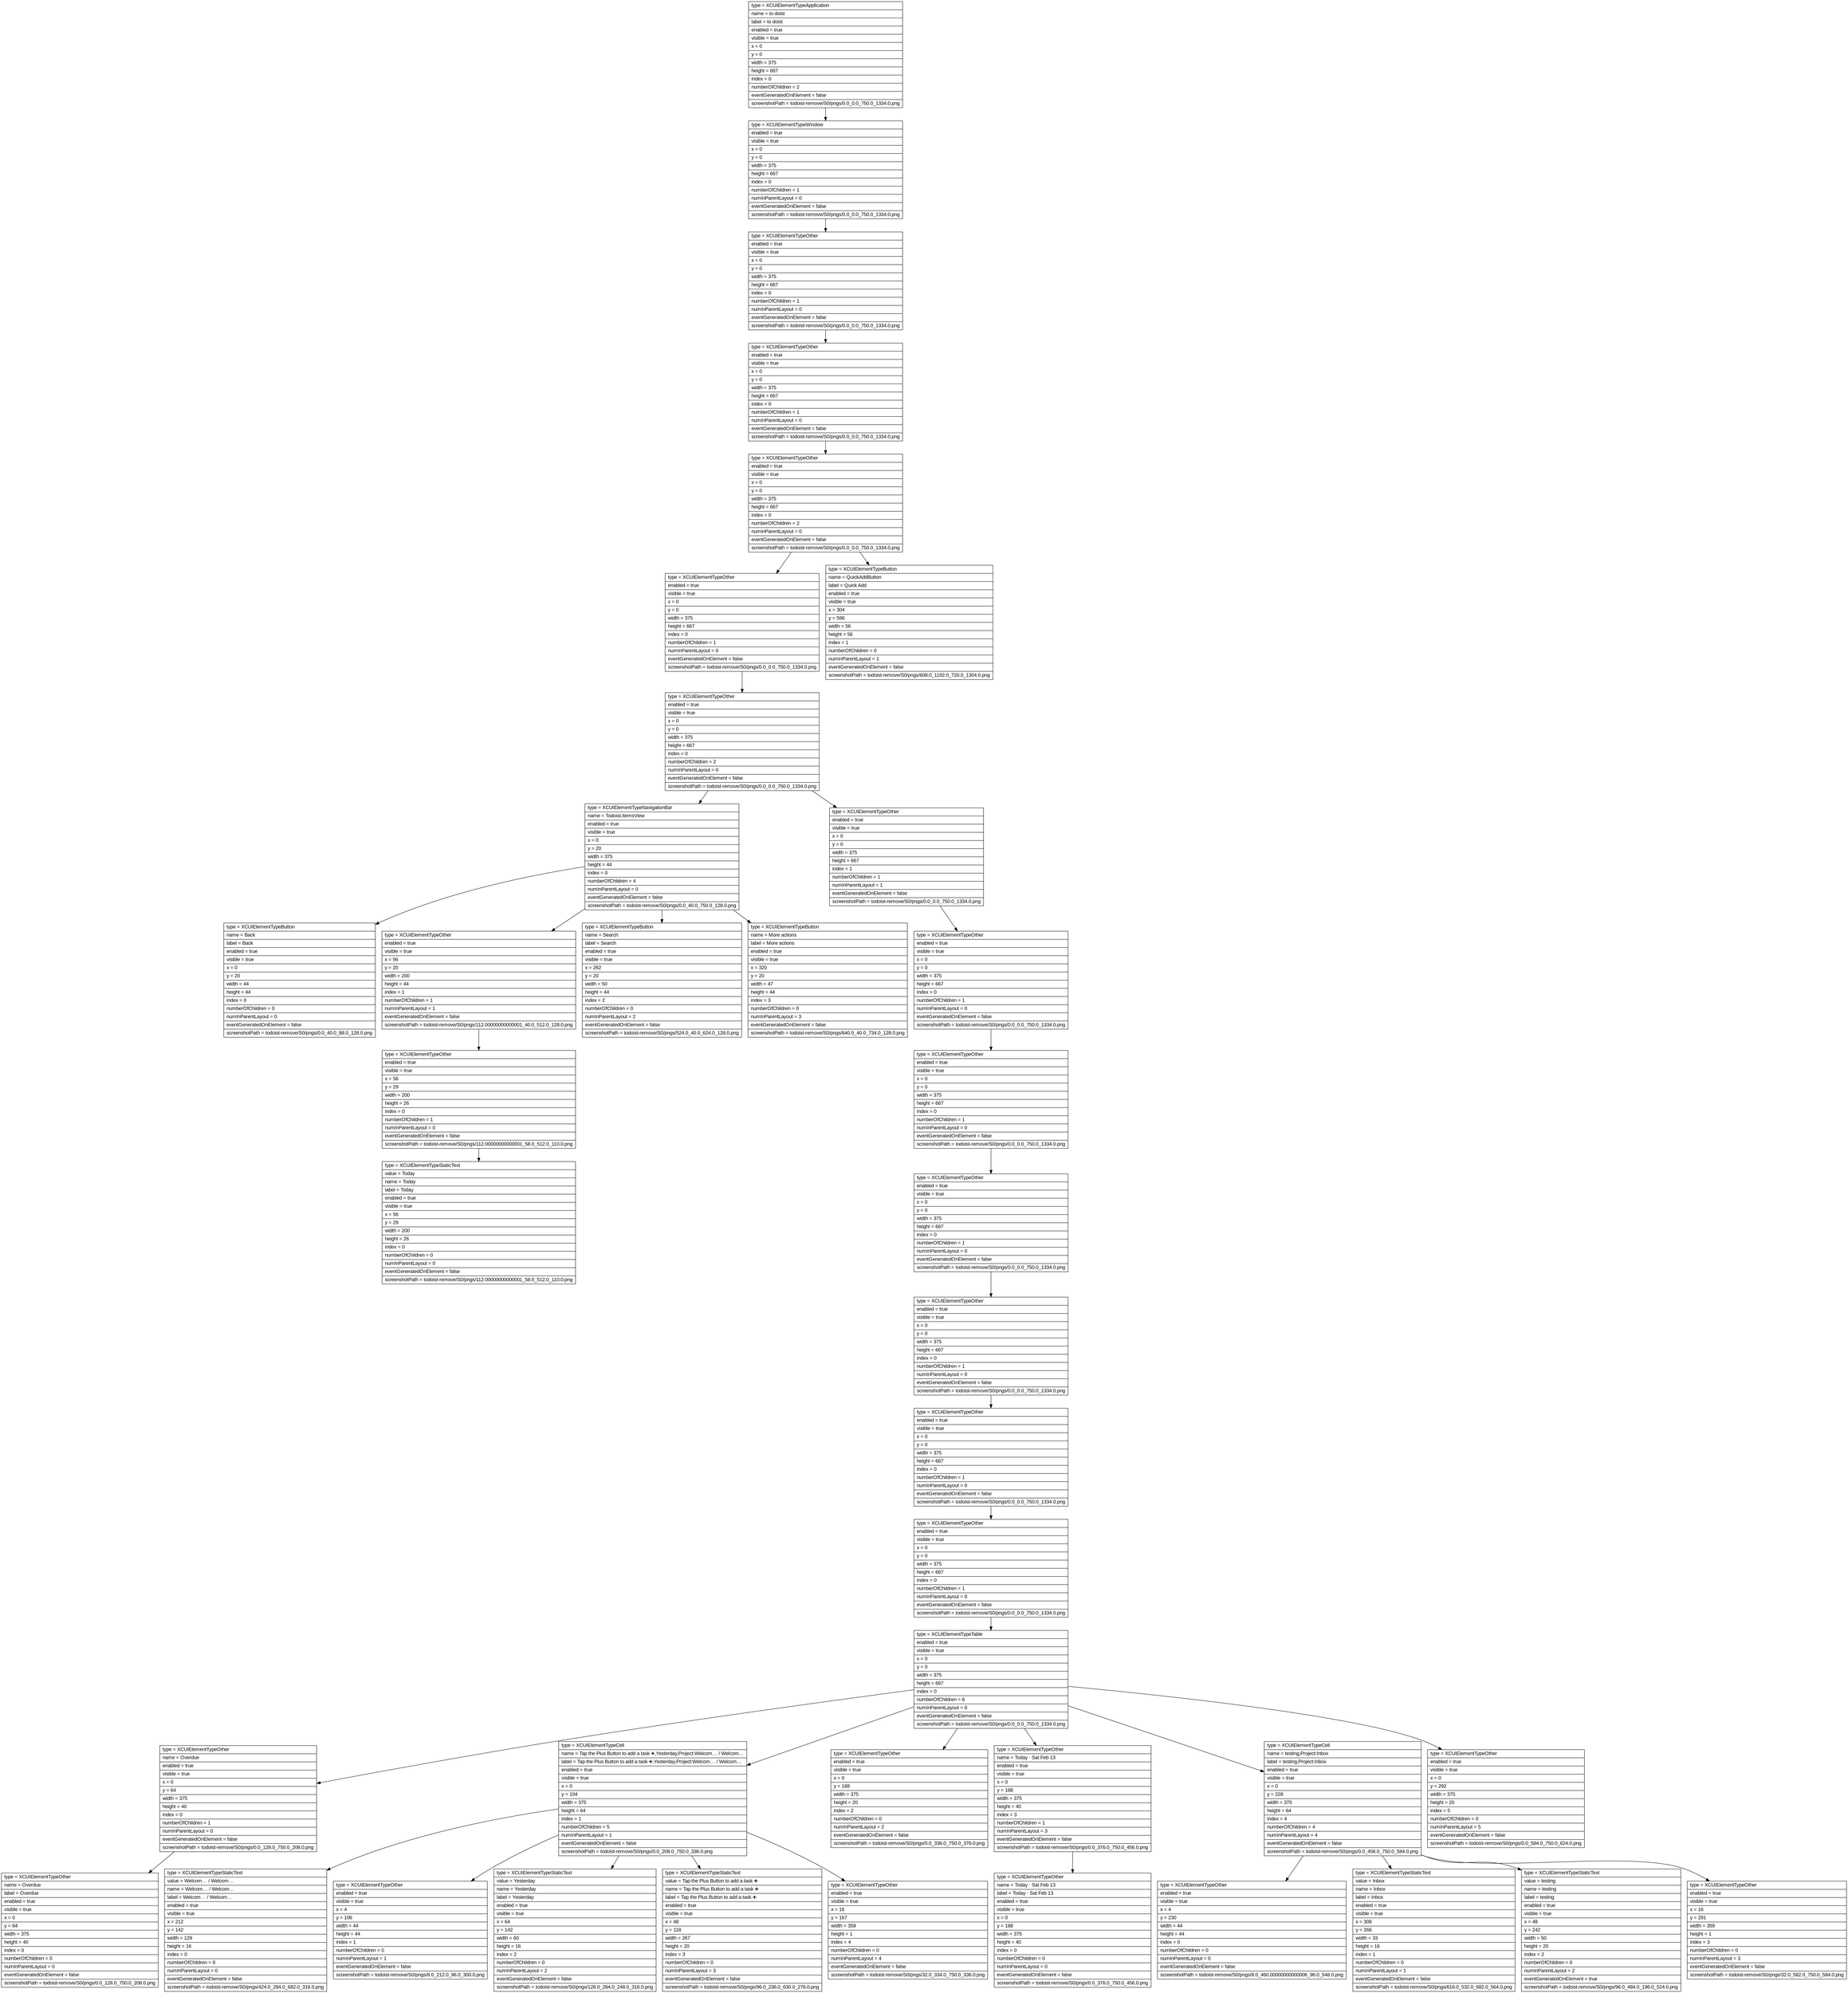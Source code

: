 digraph Layout {

	node [shape=record fontname=Arial];

	0	[label="{type = XCUIElementTypeApplication\l|name = to doist\l|label = to doist\l|enabled = true\l|visible = true\l|x = 0\l|y = 0\l|width = 375\l|height = 667\l|index = 0\l|numberOfChildren = 2\l|eventGeneratedOnElement = false \l|screenshotPath = todoist-remove/S0/pngs/0.0_0.0_750.0_1334.0.png\l}"]
	1	[label="{type = XCUIElementTypeWindow\l|enabled = true\l|visible = true\l|x = 0\l|y = 0\l|width = 375\l|height = 667\l|index = 0\l|numberOfChildren = 1\l|numInParentLayout = 0\l|eventGeneratedOnElement = false \l|screenshotPath = todoist-remove/S0/pngs/0.0_0.0_750.0_1334.0.png\l}"]
	2	[label="{type = XCUIElementTypeOther\l|enabled = true\l|visible = true\l|x = 0\l|y = 0\l|width = 375\l|height = 667\l|index = 0\l|numberOfChildren = 1\l|numInParentLayout = 0\l|eventGeneratedOnElement = false \l|screenshotPath = todoist-remove/S0/pngs/0.0_0.0_750.0_1334.0.png\l}"]
	3	[label="{type = XCUIElementTypeOther\l|enabled = true\l|visible = true\l|x = 0\l|y = 0\l|width = 375\l|height = 667\l|index = 0\l|numberOfChildren = 1\l|numInParentLayout = 0\l|eventGeneratedOnElement = false \l|screenshotPath = todoist-remove/S0/pngs/0.0_0.0_750.0_1334.0.png\l}"]
	4	[label="{type = XCUIElementTypeOther\l|enabled = true\l|visible = true\l|x = 0\l|y = 0\l|width = 375\l|height = 667\l|index = 0\l|numberOfChildren = 2\l|numInParentLayout = 0\l|eventGeneratedOnElement = false \l|screenshotPath = todoist-remove/S0/pngs/0.0_0.0_750.0_1334.0.png\l}"]
	5	[label="{type = XCUIElementTypeOther\l|enabled = true\l|visible = true\l|x = 0\l|y = 0\l|width = 375\l|height = 667\l|index = 0\l|numberOfChildren = 1\l|numInParentLayout = 0\l|eventGeneratedOnElement = false \l|screenshotPath = todoist-remove/S0/pngs/0.0_0.0_750.0_1334.0.png\l}"]
	6	[label="{type = XCUIElementTypeButton\l|name = QuickAddButton\l|label = Quick Add\l|enabled = true\l|visible = true\l|x = 304\l|y = 596\l|width = 56\l|height = 56\l|index = 1\l|numberOfChildren = 0\l|numInParentLayout = 1\l|eventGeneratedOnElement = false \l|screenshotPath = todoist-remove/S0/pngs/608.0_1192.0_720.0_1304.0.png\l}"]
	7	[label="{type = XCUIElementTypeOther\l|enabled = true\l|visible = true\l|x = 0\l|y = 0\l|width = 375\l|height = 667\l|index = 0\l|numberOfChildren = 2\l|numInParentLayout = 0\l|eventGeneratedOnElement = false \l|screenshotPath = todoist-remove/S0/pngs/0.0_0.0_750.0_1334.0.png\l}"]
	8	[label="{type = XCUIElementTypeNavigationBar\l|name = Todoist.ItemsView\l|enabled = true\l|visible = true\l|x = 0\l|y = 20\l|width = 375\l|height = 44\l|index = 0\l|numberOfChildren = 4\l|numInParentLayout = 0\l|eventGeneratedOnElement = false \l|screenshotPath = todoist-remove/S0/pngs/0.0_40.0_750.0_128.0.png\l}"]
	9	[label="{type = XCUIElementTypeOther\l|enabled = true\l|visible = true\l|x = 0\l|y = 0\l|width = 375\l|height = 667\l|index = 1\l|numberOfChildren = 1\l|numInParentLayout = 1\l|eventGeneratedOnElement = false \l|screenshotPath = todoist-remove/S0/pngs/0.0_0.0_750.0_1334.0.png\l}"]
	10	[label="{type = XCUIElementTypeButton\l|name = Back\l|label = Back\l|enabled = true\l|visible = true\l|x = 0\l|y = 20\l|width = 44\l|height = 44\l|index = 0\l|numberOfChildren = 0\l|numInParentLayout = 0\l|eventGeneratedOnElement = false \l|screenshotPath = todoist-remove/S0/pngs/0.0_40.0_88.0_128.0.png\l}"]
	11	[label="{type = XCUIElementTypeOther\l|enabled = true\l|visible = true\l|x = 56\l|y = 20\l|width = 200\l|height = 44\l|index = 1\l|numberOfChildren = 1\l|numInParentLayout = 1\l|eventGeneratedOnElement = false \l|screenshotPath = todoist-remove/S0/pngs/112.00000000000001_40.0_512.0_128.0.png\l}"]
	12	[label="{type = XCUIElementTypeButton\l|name = Search\l|label = Search\l|enabled = true\l|visible = true\l|x = 262\l|y = 20\l|width = 50\l|height = 44\l|index = 2\l|numberOfChildren = 0\l|numInParentLayout = 2\l|eventGeneratedOnElement = false \l|screenshotPath = todoist-remove/S0/pngs/524.0_40.0_624.0_128.0.png\l}"]
	13	[label="{type = XCUIElementTypeButton\l|name = More actions\l|label = More actions\l|enabled = true\l|visible = true\l|x = 320\l|y = 20\l|width = 47\l|height = 44\l|index = 3\l|numberOfChildren = 0\l|numInParentLayout = 3\l|eventGeneratedOnElement = false \l|screenshotPath = todoist-remove/S0/pngs/640.0_40.0_734.0_128.0.png\l}"]
	14	[label="{type = XCUIElementTypeOther\l|enabled = true\l|visible = true\l|x = 0\l|y = 0\l|width = 375\l|height = 667\l|index = 0\l|numberOfChildren = 1\l|numInParentLayout = 0\l|eventGeneratedOnElement = false \l|screenshotPath = todoist-remove/S0/pngs/0.0_0.0_750.0_1334.0.png\l}"]
	15	[label="{type = XCUIElementTypeOther\l|enabled = true\l|visible = true\l|x = 56\l|y = 29\l|width = 200\l|height = 26\l|index = 0\l|numberOfChildren = 1\l|numInParentLayout = 0\l|eventGeneratedOnElement = false \l|screenshotPath = todoist-remove/S0/pngs/112.00000000000001_58.0_512.0_110.0.png\l}"]
	16	[label="{type = XCUIElementTypeOther\l|enabled = true\l|visible = true\l|x = 0\l|y = 0\l|width = 375\l|height = 667\l|index = 0\l|numberOfChildren = 1\l|numInParentLayout = 0\l|eventGeneratedOnElement = false \l|screenshotPath = todoist-remove/S0/pngs/0.0_0.0_750.0_1334.0.png\l}"]
	17	[label="{type = XCUIElementTypeStaticText\l|value = Today\l|name = Today\l|label = Today\l|enabled = true\l|visible = true\l|x = 56\l|y = 29\l|width = 200\l|height = 26\l|index = 0\l|numberOfChildren = 0\l|numInParentLayout = 0\l|eventGeneratedOnElement = false \l|screenshotPath = todoist-remove/S0/pngs/112.00000000000001_58.0_512.0_110.0.png\l}"]
	18	[label="{type = XCUIElementTypeOther\l|enabled = true\l|visible = true\l|x = 0\l|y = 0\l|width = 375\l|height = 667\l|index = 0\l|numberOfChildren = 1\l|numInParentLayout = 0\l|eventGeneratedOnElement = false \l|screenshotPath = todoist-remove/S0/pngs/0.0_0.0_750.0_1334.0.png\l}"]
	19	[label="{type = XCUIElementTypeOther\l|enabled = true\l|visible = true\l|x = 0\l|y = 0\l|width = 375\l|height = 667\l|index = 0\l|numberOfChildren = 1\l|numInParentLayout = 0\l|eventGeneratedOnElement = false \l|screenshotPath = todoist-remove/S0/pngs/0.0_0.0_750.0_1334.0.png\l}"]
	20	[label="{type = XCUIElementTypeOther\l|enabled = true\l|visible = true\l|x = 0\l|y = 0\l|width = 375\l|height = 667\l|index = 0\l|numberOfChildren = 1\l|numInParentLayout = 0\l|eventGeneratedOnElement = false \l|screenshotPath = todoist-remove/S0/pngs/0.0_0.0_750.0_1334.0.png\l}"]
	21	[label="{type = XCUIElementTypeOther\l|enabled = true\l|visible = true\l|x = 0\l|y = 0\l|width = 375\l|height = 667\l|index = 0\l|numberOfChildren = 1\l|numInParentLayout = 0\l|eventGeneratedOnElement = false \l|screenshotPath = todoist-remove/S0/pngs/0.0_0.0_750.0_1334.0.png\l}"]
	22	[label="{type = XCUIElementTypeTable\l|enabled = true\l|visible = true\l|x = 0\l|y = 0\l|width = 375\l|height = 667\l|index = 0\l|numberOfChildren = 6\l|numInParentLayout = 0\l|eventGeneratedOnElement = false \l|screenshotPath = todoist-remove/S0/pngs/0.0_0.0_750.0_1334.0.png\l}"]
	23	[label="{type = XCUIElementTypeOther\l|name = Overdue\l|enabled = true\l|visible = true\l|x = 0\l|y = 64\l|width = 375\l|height = 40\l|index = 0\l|numberOfChildren = 1\l|numInParentLayout = 0\l|eventGeneratedOnElement = false \l|screenshotPath = todoist-remove/S0/pngs/0.0_128.0_750.0_208.0.png\l}"]
	24	[label="{type = XCUIElementTypeCell\l|name = Tap the Plus Button to add a task ➕,Yesterday,Project:Welcom… / Welcom…\l|label = Tap the Plus Button to add a task ➕,Yesterday,Project:Welcom… / Welcom…\l|enabled = true\l|visible = true\l|x = 0\l|y = 104\l|width = 375\l|height = 64\l|index = 1\l|numberOfChildren = 5\l|numInParentLayout = 1\l|eventGeneratedOnElement = false \l|screenshotPath = todoist-remove/S0/pngs/0.0_208.0_750.0_336.0.png\l}"]
	25	[label="{type = XCUIElementTypeOther\l|enabled = true\l|visible = true\l|x = 0\l|y = 168\l|width = 375\l|height = 20\l|index = 2\l|numberOfChildren = 0\l|numInParentLayout = 2\l|eventGeneratedOnElement = false \l|screenshotPath = todoist-remove/S0/pngs/0.0_336.0_750.0_376.0.png\l}"]
	26	[label="{type = XCUIElementTypeOther\l|name = Today · Sat Feb 13\l|enabled = true\l|visible = true\l|x = 0\l|y = 188\l|width = 375\l|height = 40\l|index = 3\l|numberOfChildren = 1\l|numInParentLayout = 3\l|eventGeneratedOnElement = false \l|screenshotPath = todoist-remove/S0/pngs/0.0_376.0_750.0_456.0.png\l}"]
	27	[label="{type = XCUIElementTypeCell\l|name = testing,Project:Inbox\l|label = testing,Project:Inbox\l|enabled = true\l|visible = true\l|x = 0\l|y = 228\l|width = 375\l|height = 64\l|index = 4\l|numberOfChildren = 4\l|numInParentLayout = 4\l|eventGeneratedOnElement = false \l|screenshotPath = todoist-remove/S0/pngs/0.0_456.0_750.0_584.0.png\l}"]
	28	[label="{type = XCUIElementTypeOther\l|enabled = true\l|visible = true\l|x = 0\l|y = 292\l|width = 375\l|height = 20\l|index = 5\l|numberOfChildren = 0\l|numInParentLayout = 5\l|eventGeneratedOnElement = false \l|screenshotPath = todoist-remove/S0/pngs/0.0_584.0_750.0_624.0.png\l}"]
	29	[label="{type = XCUIElementTypeOther\l|name = Overdue\l|label = Overdue\l|enabled = true\l|visible = true\l|x = 0\l|y = 64\l|width = 375\l|height = 40\l|index = 0\l|numberOfChildren = 0\l|numInParentLayout = 0\l|eventGeneratedOnElement = false \l|screenshotPath = todoist-remove/S0/pngs/0.0_128.0_750.0_208.0.png\l}"]
	30	[label="{type = XCUIElementTypeStaticText\l|value = Welcom… / Welcom…\l|name = Welcom… / Welcom…\l|label = Welcom… / Welcom…\l|enabled = true\l|visible = true\l|x = 212\l|y = 142\l|width = 129\l|height = 16\l|index = 0\l|numberOfChildren = 0\l|numInParentLayout = 0\l|eventGeneratedOnElement = false \l|screenshotPath = todoist-remove/S0/pngs/424.0_284.0_682.0_316.0.png\l}"]
	31	[label="{type = XCUIElementTypeOther\l|enabled = true\l|visible = true\l|x = 4\l|y = 106\l|width = 44\l|height = 44\l|index = 1\l|numberOfChildren = 0\l|numInParentLayout = 1\l|eventGeneratedOnElement = false \l|screenshotPath = todoist-remove/S0/pngs/8.0_212.0_96.0_300.0.png\l}"]
	32	[label="{type = XCUIElementTypeStaticText\l|value = Yesterday\l|name = Yesterday\l|label = Yesterday\l|enabled = true\l|visible = true\l|x = 64\l|y = 142\l|width = 60\l|height = 16\l|index = 2\l|numberOfChildren = 0\l|numInParentLayout = 2\l|eventGeneratedOnElement = false \l|screenshotPath = todoist-remove/S0/pngs/128.0_284.0_248.0_316.0.png\l}"]
	33	[label="{type = XCUIElementTypeStaticText\l|value = Tap the Plus Button to add a task ➕\l|name = Tap the Plus Button to add a task ➕\l|label = Tap the Plus Button to add a task ➕\l|enabled = true\l|visible = true\l|x = 48\l|y = 118\l|width = 267\l|height = 20\l|index = 3\l|numberOfChildren = 0\l|numInParentLayout = 3\l|eventGeneratedOnElement = false \l|screenshotPath = todoist-remove/S0/pngs/96.0_236.0_630.0_276.0.png\l}"]
	34	[label="{type = XCUIElementTypeOther\l|enabled = true\l|visible = true\l|x = 16\l|y = 167\l|width = 359\l|height = 1\l|index = 4\l|numberOfChildren = 0\l|numInParentLayout = 4\l|eventGeneratedOnElement = false \l|screenshotPath = todoist-remove/S0/pngs/32.0_334.0_750.0_336.0.png\l}"]
	35	[label="{type = XCUIElementTypeOther\l|name = Today · Sat Feb 13\l|label = Today · Sat Feb 13\l|enabled = true\l|visible = true\l|x = 0\l|y = 188\l|width = 375\l|height = 40\l|index = 0\l|numberOfChildren = 0\l|numInParentLayout = 0\l|eventGeneratedOnElement = false \l|screenshotPath = todoist-remove/S0/pngs/0.0_376.0_750.0_456.0.png\l}"]
	36	[label="{type = XCUIElementTypeOther\l|enabled = true\l|visible = true\l|x = 4\l|y = 230\l|width = 44\l|height = 44\l|index = 0\l|numberOfChildren = 0\l|numInParentLayout = 0\l|eventGeneratedOnElement = false \l|screenshotPath = todoist-remove/S0/pngs/8.0_460.00000000000006_96.0_548.0.png\l}"]
	37	[label="{type = XCUIElementTypeStaticText\l|value = Inbox\l|name = Inbox\l|label = Inbox\l|enabled = true\l|visible = true\l|x = 308\l|y = 266\l|width = 33\l|height = 16\l|index = 1\l|numberOfChildren = 0\l|numInParentLayout = 1\l|eventGeneratedOnElement = false \l|screenshotPath = todoist-remove/S0/pngs/616.0_532.0_682.0_564.0.png\l}"]
	38	[label="{type = XCUIElementTypeStaticText\l|value = testing\l|name = testing\l|label = testing\l|enabled = true\l|visible = true\l|x = 48\l|y = 242\l|width = 50\l|height = 20\l|index = 2\l|numberOfChildren = 0\l|numInParentLayout = 2\l|eventGeneratedOnElement = true \l|screenshotPath = todoist-remove/S0/pngs/96.0_484.0_196.0_524.0.png\l}"]
	39	[label="{type = XCUIElementTypeOther\l|enabled = true\l|visible = true\l|x = 16\l|y = 291\l|width = 359\l|height = 1\l|index = 3\l|numberOfChildren = 0\l|numInParentLayout = 3\l|eventGeneratedOnElement = false \l|screenshotPath = todoist-remove/S0/pngs/32.0_582.0_750.0_584.0.png\l}"]


	0 -> 1
	1 -> 2
	2 -> 3
	3 -> 4
	4 -> 5
	4 -> 6
	5 -> 7
	7 -> 8
	7 -> 9
	8 -> 10
	8 -> 11
	8 -> 12
	8 -> 13
	9 -> 14
	11 -> 15
	14 -> 16
	15 -> 17
	16 -> 18
	18 -> 19
	19 -> 20
	20 -> 21
	21 -> 22
	22 -> 23
	22 -> 24
	22 -> 25
	22 -> 26
	22 -> 27
	22 -> 28
	23 -> 29
	24 -> 30
	24 -> 31
	24 -> 32
	24 -> 33
	24 -> 34
	26 -> 35
	27 -> 36
	27 -> 37
	27 -> 38
	27 -> 39


}
